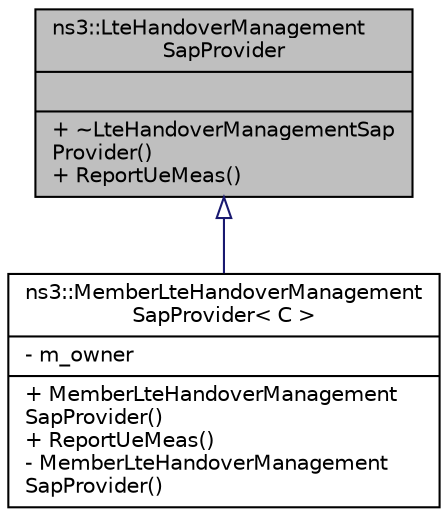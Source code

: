 digraph "ns3::LteHandoverManagementSapProvider"
{
  edge [fontname="Helvetica",fontsize="10",labelfontname="Helvetica",labelfontsize="10"];
  node [fontname="Helvetica",fontsize="10",shape=record];
  Node1 [label="{ns3::LteHandoverManagement\lSapProvider\n||+ ~LteHandoverManagementSap\lProvider()\l+ ReportUeMeas()\l}",height=0.2,width=0.4,color="black", fillcolor="grey75", style="filled", fontcolor="black"];
  Node1 -> Node2 [dir="back",color="midnightblue",fontsize="10",style="solid",arrowtail="onormal"];
  Node2 [label="{ns3::MemberLteHandoverManagement\lSapProvider\< C \>\n|- m_owner\l|+ MemberLteHandoverManagement\lSapProvider()\l+ ReportUeMeas()\l- MemberLteHandoverManagement\lSapProvider()\l}",height=0.2,width=0.4,color="black", fillcolor="white", style="filled",URL="$dd/d9e/classns3_1_1MemberLteHandoverManagementSapProvider.html",tooltip="Template for the implementation of the LteHandoverManagementSapProvider as a member of an owner class..."];
}
